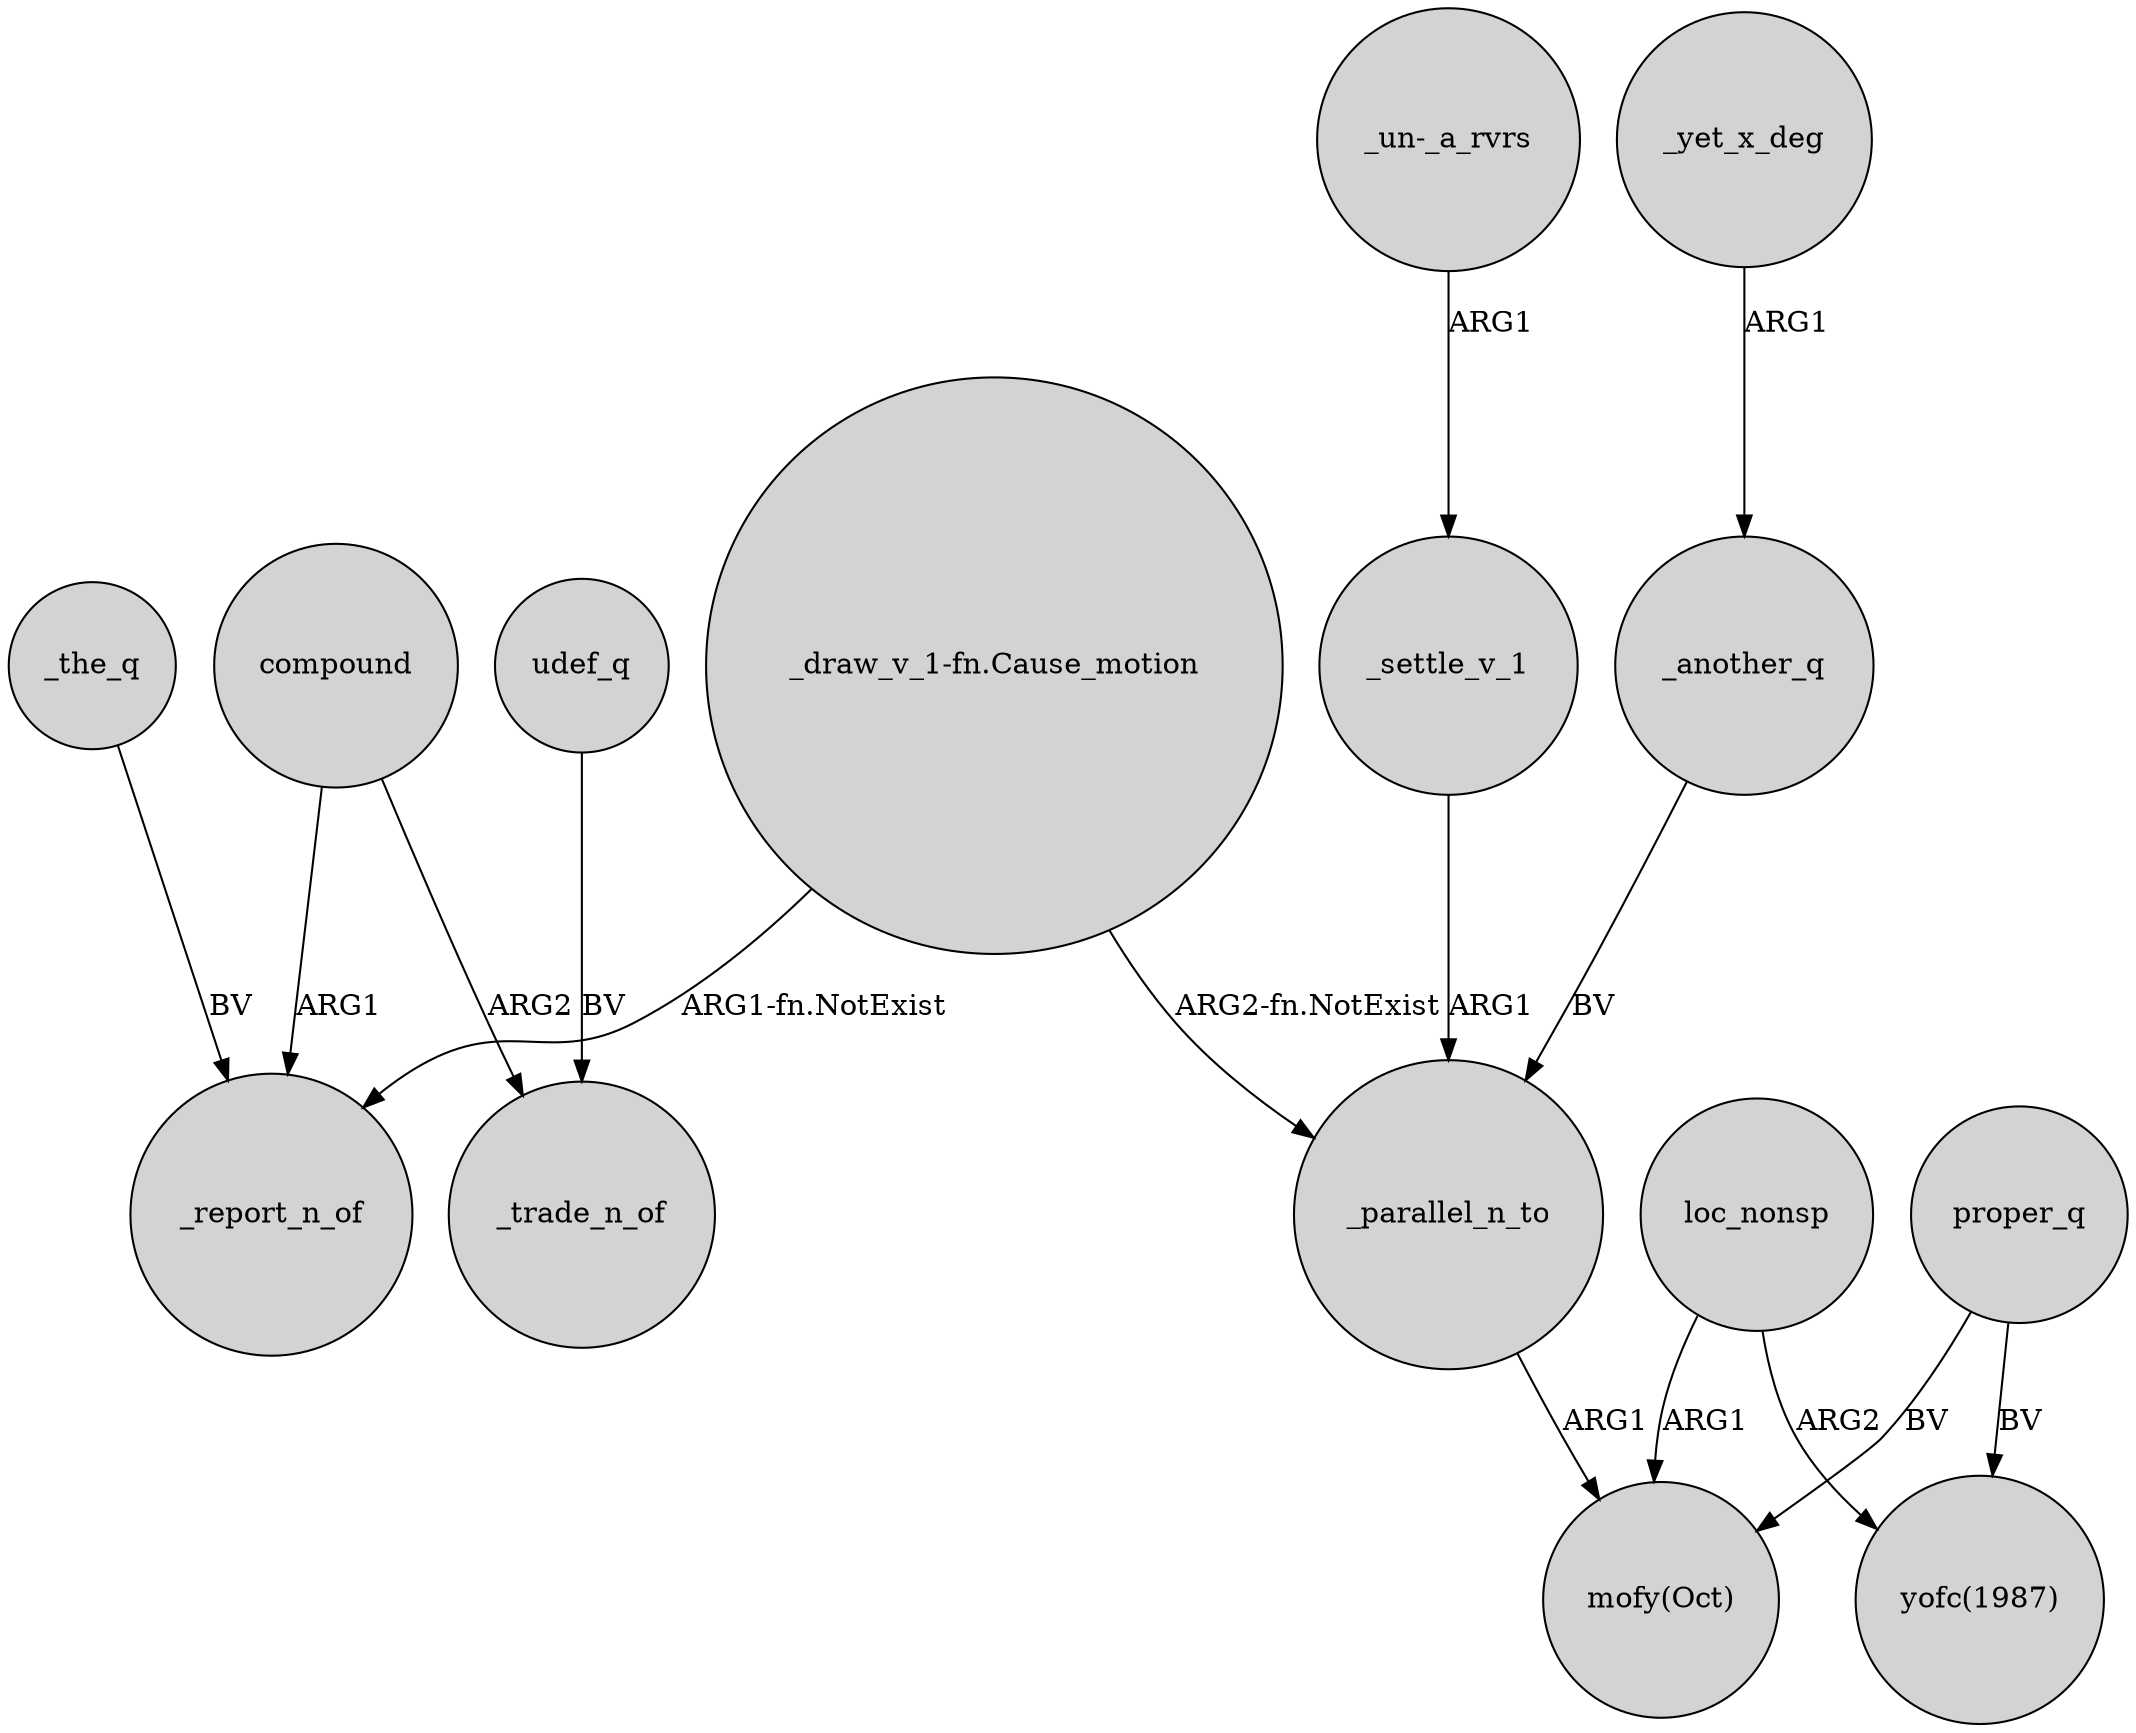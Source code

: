 digraph {
	node [shape=circle style=filled]
	"_draw_v_1-fn.Cause_motion" -> _report_n_of [label="ARG1-fn.NotExist"]
	_yet_x_deg -> _another_q [label=ARG1]
	_settle_v_1 -> _parallel_n_to [label=ARG1]
	udef_q -> _trade_n_of [label=BV]
	compound -> _report_n_of [label=ARG1]
	"_un-_a_rvrs" -> _settle_v_1 [label=ARG1]
	proper_q -> "mofy(Oct)" [label=BV]
	_another_q -> _parallel_n_to [label=BV]
	loc_nonsp -> "mofy(Oct)" [label=ARG1]
	compound -> _trade_n_of [label=ARG2]
	_the_q -> _report_n_of [label=BV]
	"_draw_v_1-fn.Cause_motion" -> _parallel_n_to [label="ARG2-fn.NotExist"]
	loc_nonsp -> "yofc(1987)" [label=ARG2]
	proper_q -> "yofc(1987)" [label=BV]
	_parallel_n_to -> "mofy(Oct)" [label=ARG1]
}
